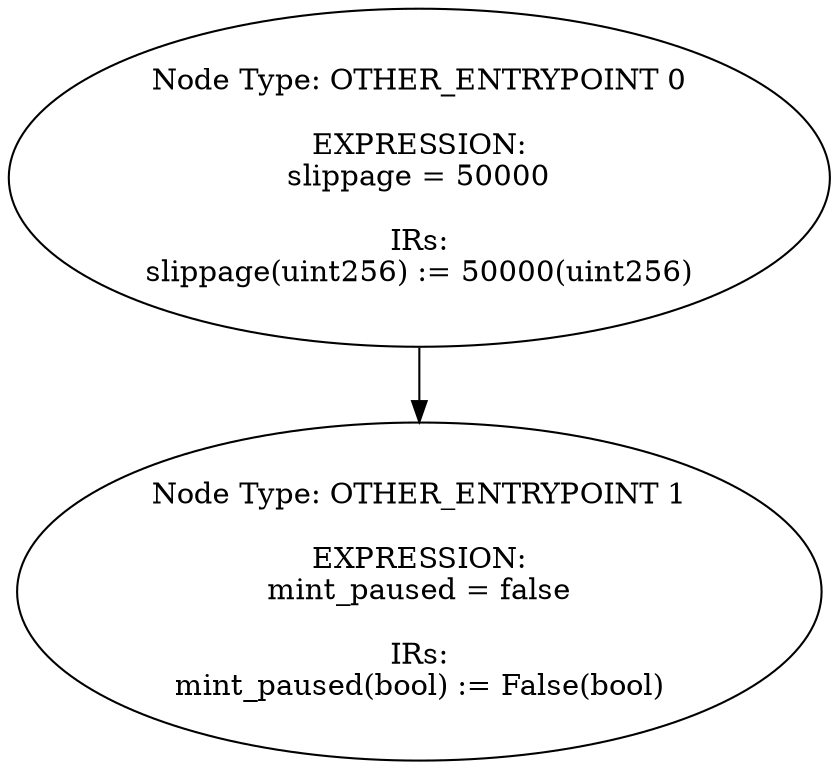 digraph{
0[label="Node Type: OTHER_ENTRYPOINT 0

EXPRESSION:
slippage = 50000

IRs:
slippage(uint256) := 50000(uint256)"];
0->1;
1[label="Node Type: OTHER_ENTRYPOINT 1

EXPRESSION:
mint_paused = false

IRs:
mint_paused(bool) := False(bool)"];
}
